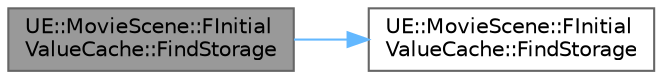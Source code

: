 digraph "UE::MovieScene::FInitialValueCache::FindStorage"
{
 // INTERACTIVE_SVG=YES
 // LATEX_PDF_SIZE
  bgcolor="transparent";
  edge [fontname=Helvetica,fontsize=10,labelfontname=Helvetica,labelfontsize=10];
  node [fontname=Helvetica,fontsize=10,shape=box,height=0.2,width=0.4];
  rankdir="LR";
  Node1 [id="Node000001",label="UE::MovieScene::FInitial\lValueCache::FindStorage",height=0.2,width=0.4,color="gray40", fillcolor="grey60", style="filled", fontcolor="black",tooltip="Retrieve the initial value storage for a given property type."];
  Node1 -> Node2 [id="edge1_Node000001_Node000002",color="steelblue1",style="solid",tooltip=" "];
  Node2 [id="Node000002",label="UE::MovieScene::FInitial\lValueCache::FindStorage",height=0.2,width=0.4,color="grey40", fillcolor="white", style="filled",URL="$dc/ddc/structUE_1_1MovieScene_1_1FInitialValueCache.html#a8c0f28ddf19d24a76543e38ce2b8c4e7",tooltip="Retrieve the initial value storage for a given initial value type."];
}
